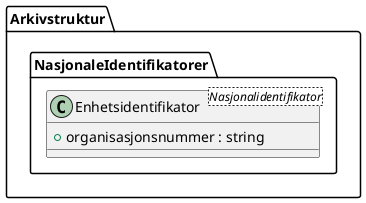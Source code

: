 @startuml
class Arkivstruktur.NasjonaleIdentifikatorer.Enhetsidentifikator <Nasjonalidentifikator> {
  +organisasjonsnummer : string
}
@enduml

